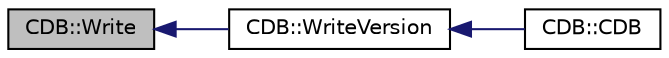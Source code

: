 digraph "CDB::Write"
{
  edge [fontname="Helvetica",fontsize="10",labelfontname="Helvetica",labelfontsize="10"];
  node [fontname="Helvetica",fontsize="10",shape=record];
  rankdir="LR";
  Node67 [label="CDB::Write",height=0.2,width=0.4,color="black", fillcolor="grey75", style="filled", fontcolor="black"];
  Node67 -> Node68 [dir="back",color="midnightblue",fontsize="10",style="solid",fontname="Helvetica"];
  Node68 [label="CDB::WriteVersion",height=0.2,width=0.4,color="black", fillcolor="white", style="filled",URL="$class_c_d_b.html#aa3e63c0921af4c6fc92def1ba14500f1"];
  Node68 -> Node69 [dir="back",color="midnightblue",fontsize="10",style="solid",fontname="Helvetica"];
  Node69 [label="CDB::CDB",height=0.2,width=0.4,color="black", fillcolor="white", style="filled",URL="$class_c_d_b.html#aa5f2317ab28c6424bfebdaa969aa2b2c"];
}

